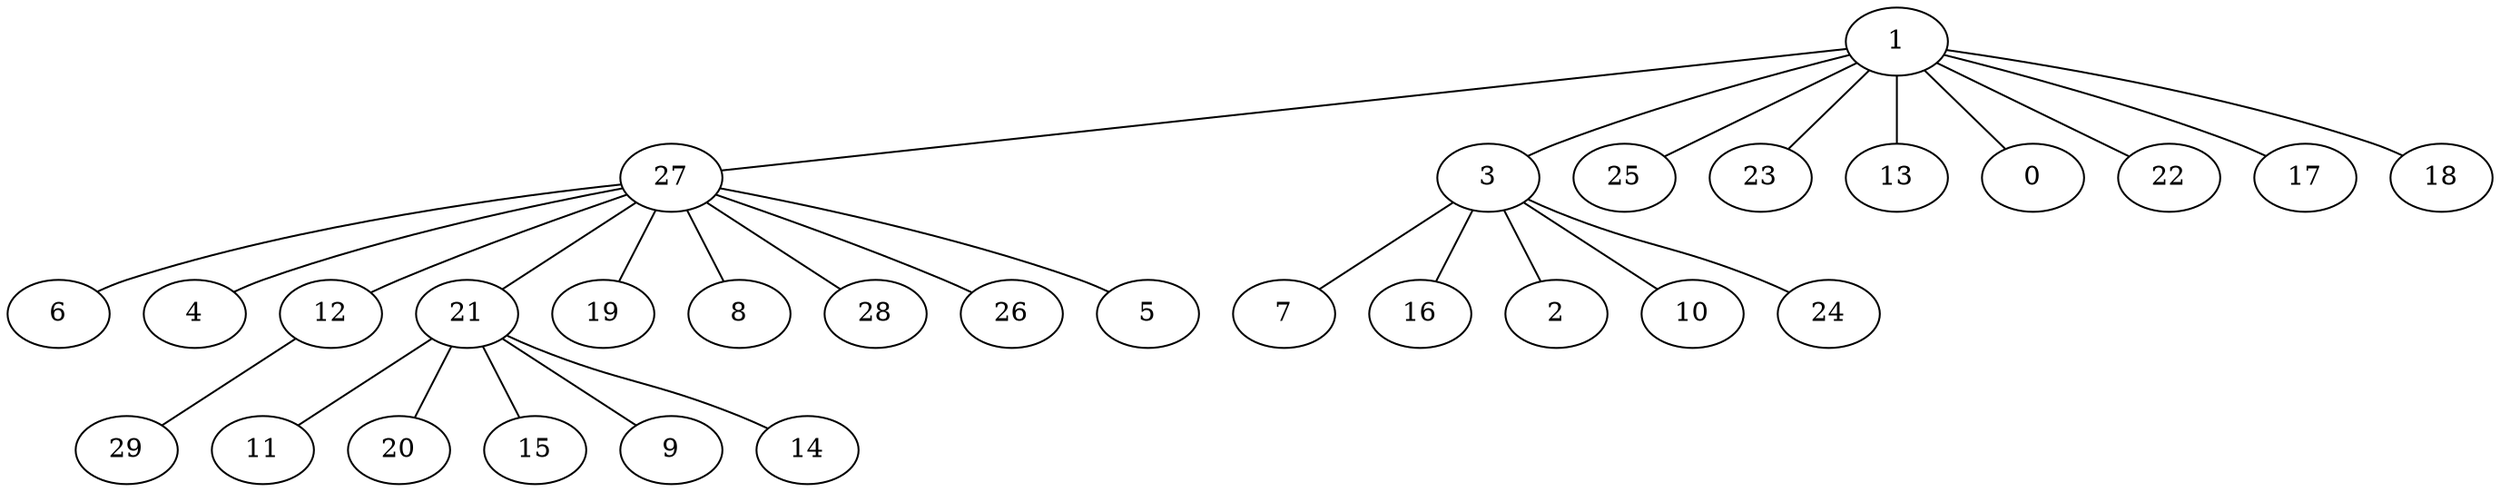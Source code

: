 strict graph G {
1;
27;
3;
25;
23;
13;
0;
22;
17;
18;
6;
4;
12;
21;
19;
8;
28;
26;
5;
7;
16;
2;
10;
24;
29;
11;
20;
15;
9;
14;
27 -- 5;
21 -- 9;
27 -- 26;
3 -- 16;
12 -- 29;
21 -- 15;
27 -- 4;
21 -- 11;
1 -- 17;
27 -- 8;
3 -- 7;
1 -- 3;
27 -- 19;
3 -- 24;
3 -- 2;
21 -- 20;
1 -- 18;
1 -- 25;
27 -- 21;
27 -- 12;
3 -- 10;
1 -- 13;
21 -- 14;
1 -- 0;
1 -- 27;
27 -- 6;
1 -- 23;
1 -- 22;
27 -- 28;
}
